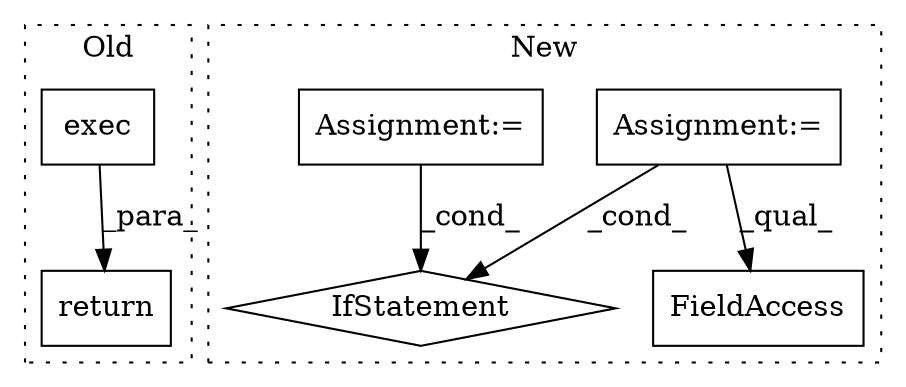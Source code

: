 digraph G {
subgraph cluster0 {
1 [label="exec" a="32" s="822" l="6" shape="box"];
3 [label="return" a="41" s="810" l="7" shape="box"];
label = "Old";
style="dotted";
}
subgraph cluster1 {
2 [label="IfStatement" a="25" s="1185,1225" l="4,2" shape="diamond"];
4 [label="Assignment:=" a="7" s="863" l="4" shape="box"];
5 [label="FieldAccess" a="22" s="1008" l="6" shape="box"];
6 [label="Assignment:=" a="7" s="806" l="1" shape="box"];
label = "New";
style="dotted";
}
1 -> 3 [label="_para_"];
4 -> 5 [label="_qual_"];
4 -> 2 [label="_cond_"];
6 -> 2 [label="_cond_"];
}